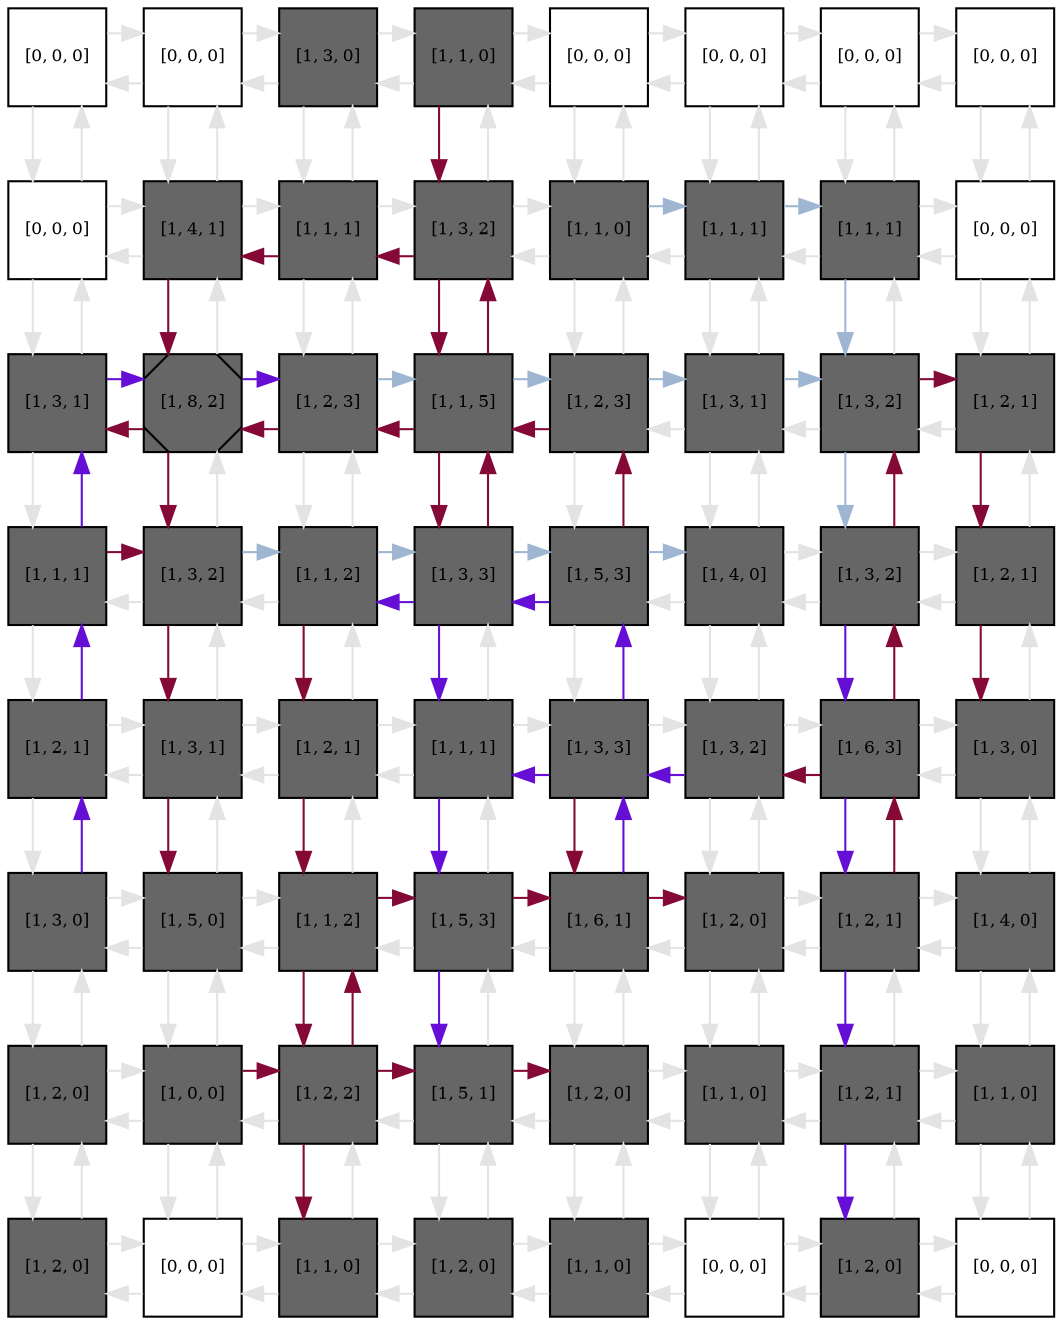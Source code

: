 digraph layout  {
rankdir=TB;
splines=ortho;
node [fixedsize=false, style=filled, width="0.6"];
edge [constraint=false];
0 [fillcolor="#FFFFFF", fontsize=8, label="[0, 0, 0]", shape=square, tooltip="name: None,\nin_degree: 2,\nout_degree: 2"];
1 [fillcolor="#FFFFFF", fontsize=8, label="[0, 0, 0]", shape=square, tooltip="name: None,\nin_degree: 3,\nout_degree: 3"];
2 [fillcolor="#666666", fontsize=8, label="[1, 3, 0]", shape=square, tooltip="name:  Th1II_TRetortaeformis ,\nin_degree: 3,\nout_degree: 3"];
3 [fillcolor="#666666", fontsize=8, label="[1, 1, 0]", shape=square, tooltip="name:  Th1I_TRetortaeformis ,\nin_degree: 3,\nout_degree: 3"];
4 [fillcolor="#FFFFFF", fontsize=8, label="[0, 0, 0]", shape=square, tooltip="name: None,\nin_degree: 3,\nout_degree: 3"];
5 [fillcolor="#FFFFFF", fontsize=8, label="[0, 0, 0]", shape=square, tooltip="name: None,\nin_degree: 3,\nout_degree: 3"];
6 [fillcolor="#FFFFFF", fontsize=8, label="[0, 0, 0]", shape=square, tooltip="name: None,\nin_degree: 3,\nout_degree: 3"];
7 [fillcolor="#FFFFFF", fontsize=8, label="[0, 0, 0]", shape=square, tooltip="name: None,\nin_degree: 2,\nout_degree: 2"];
8 [fillcolor="#FFFFFF", fontsize=8, label="[0, 0, 0]", shape=square, tooltip="name: None,\nin_degree: 3,\nout_degree: 3"];
9 [fillcolor="#666666", fontsize=8, label="[1, 4, 1]", shape=square, tooltip="name:  IL12II ,\nin_degree: 4,\nout_degree: 4"];
10 [fillcolor="#666666", fontsize=8, label="[1, 1, 1]", shape=square, tooltip="name:  DCII_TRetortaeformis ,\nin_degree: 4,\nout_degree: 4"];
11 [fillcolor="#666666", fontsize=8, label="[1, 3, 2]", shape=square, tooltip="name:  Th1II_Bacterium ,\nin_degree: 4,\nout_degree: 4"];
12 [fillcolor="#666666", fontsize=8, label="[1, 1, 0]", shape=square, tooltip="name:  Th1I_Bacterium ,\nin_degree: 4,\nout_degree: 4"];
13 [fillcolor="#666666", fontsize=8, label="[1, 1, 1]", shape=square, tooltip="name:  TrI_Bacterium ,\nin_degree: 4,\nout_degree: 4"];
14 [fillcolor="#666666", fontsize=8, label="[1, 1, 1]", shape=square, tooltip="name:  TTSSII ,\nin_degree: 4,\nout_degree: 4"];
15 [fillcolor="#FFFFFF", fontsize=8, label="[0, 0, 0]", shape=square, tooltip="name: None,\nin_degree: 3,\nout_degree: 3"];
16 [fillcolor="#666666", fontsize=8, label="[1, 3, 1]", shape=square, tooltip="name:  Th2II_Bacterium ,\nin_degree: 3,\nout_degree: 3"];
17 [fillcolor="#666666", fontsize=8, label="[1, 8, 2]", shape=Msquare, tooltip="name:  IL4II ,\nin_degree: 4,\nout_degree: 4"];
18 [fillcolor="#666666", fontsize=8, label="[1, 2, 3]", shape=square, tooltip="name:  T0 ,\nin_degree: 4,\nout_degree: 4"];
19 [fillcolor="#666666", fontsize=8, label="[1, 1, 5]", shape=square, tooltip="name:  DCII_Bacterium ,\nin_degree: 4,\nout_degree: 4"];
20 [fillcolor="#666666", fontsize=8, label="[1, 2, 3]", shape=square, tooltip="name:  IFNgII ,\nin_degree: 4,\nout_degree: 4"];
21 [fillcolor="#666666", fontsize=8, label="[1, 3, 1]", shape=square, tooltip="name:  TrII ,\nin_degree: 4,\nout_degree: 4"];
22 [fillcolor="#666666", fontsize=8, label="[1, 3, 2]", shape=square, tooltip="name:  IgA_Bacterium ,\nin_degree: 4,\nout_degree: 4"];
23 [fillcolor="#666666", fontsize=8, label="[1, 2, 1]", shape=square, tooltip="name:  BC_Bacterium ,\nin_degree: 3,\nout_degree: 3"];
24 [fillcolor="#666666", fontsize=8, label="[1, 1, 1]", shape=square, tooltip="name:  Th2I_Bacterium ,\nin_degree: 3,\nout_degree: 3"];
25 [fillcolor="#666666", fontsize=8, label="[1, 3, 2]", shape=square, tooltip="name:  Th2II_TRetortaeformis ,\nin_degree: 4,\nout_degree: 4"];
26 [fillcolor="#666666", fontsize=8, label="[1, 1, 2]", shape=square, tooltip="name:  DCI_TRetortaeformis ,\nin_degree: 4,\nout_degree: 4"];
27 [fillcolor="#666666", fontsize=8, label="[1, 3, 3]", shape=square, tooltip="name:  IFNgI ,\nin_degree: 4,\nout_degree: 4"];
28 [fillcolor="#666666", fontsize=8, label="[1, 5, 3]", shape=square, tooltip="name:  IFNg_Bacterium ,\nin_degree: 4,\nout_degree: 4"];
29 [fillcolor="#666666", fontsize=8, label="[1, 4, 0]", shape=square, tooltip="name:  IL10I_Bacterium ,\nin_degree: 4,\nout_degree: 4"];
30 [fillcolor="#666666", fontsize=8, label="[1, 3, 2]", shape=square, tooltip="name:  TTSSI ,\nin_degree: 4,\nout_degree: 4"];
31 [fillcolor="#666666", fontsize=8, label="[1, 2, 1]", shape=square, tooltip="name:  IgG_Bacterium ,\nin_degree: 3,\nout_degree: 3"];
32 [fillcolor="#666666", fontsize=8, label="[1, 2, 1]", shape=square, tooltip="name:  IL5 ,\nin_degree: 3,\nout_degree: 3"];
33 [fillcolor="#666666", fontsize=8, label="[1, 3, 1]", shape=square, tooltip="name:  IgE ,\nin_degree: 4,\nout_degree: 4"];
34 [fillcolor="#666666", fontsize=8, label="[1, 2, 1]", shape=square, tooltip="name:  BC_TRetortaeformis ,\nin_degree: 4,\nout_degree: 4"];
35 [fillcolor="#666666", fontsize=8, label="[1, 1, 1]", shape=square, tooltip="name:  IL4I ,\nin_degree: 4,\nout_degree: 4"];
36 [fillcolor="#666666", fontsize=8, label="[1, 3, 3]", shape=square, tooltip="name:  DCI_Bacterium ,\nin_degree: 4,\nout_degree: 4"];
37 [fillcolor="#666666", fontsize=8, label="[1, 3, 2]", shape=square, tooltip="name:  MPI_Bacterium ,\nin_degree: 4,\nout_degree: 4"];
38 [fillcolor="#666666", fontsize=8, label="[1, 6, 3]", shape=square, tooltip="name:  AP ,\nin_degree: 4,\nout_degree: 4"];
39 [fillcolor="#666666", fontsize=8, label="[1, 3, 0]", shape=square, tooltip="name:  AgAb_Bacterium ,\nin_degree: 3,\nout_degree: 3"];
40 [fillcolor="#666666", fontsize=8, label="[1, 3, 0]", shape=square, tooltip="name:  EL2 ,\nin_degree: 3,\nout_degree: 3"];
41 [fillcolor="#666666", fontsize=8, label="[1, 5, 0]", shape=square, tooltip="name:  IL13 ,\nin_degree: 4,\nout_degree: 4"];
42 [fillcolor="#666666", fontsize=8, label="[1, 1, 2]", shape=square, tooltip="name:  Th2I_TRetortaeformis ,\nin_degree: 4,\nout_degree: 4"];
43 [fillcolor="#666666", fontsize=8, label="[1, 5, 3]", shape=square, tooltip="name:  NE_TRetortaeformis ,\nin_degree: 4,\nout_degree: 4"];
44 [fillcolor="#666666", fontsize=8, label="[1, 6, 1]", shape=square, tooltip="name:  PIC ,\nin_degree: 4,\nout_degree: 4"];
45 [fillcolor="#666666", fontsize=8, label="[1, 2, 0]", shape=square, tooltip="name:  IL10I ,\nin_degree: 4,\nout_degree: 4"];
46 [fillcolor="#666666", fontsize=8, label="[1, 2, 1]", shape=square, tooltip="name:  Bb ,\nin_degree: 4,\nout_degree: 4"];
47 [fillcolor="#666666", fontsize=8, label="[1, 4, 0]", shape=square, tooltip="name:  Cb ,\nin_degree: 3,\nout_degree: 3"];
48 [fillcolor="#666666", fontsize=8, label="[1, 2, 0]", shape=square, tooltip="name:  EL ,\nin_degree: 3,\nout_degree: 3"];
49 [fillcolor="#666666", fontsize=8, label="[1, 0, 0]", shape=square, tooltip="name:  IS ,\nin_degree: 4,\nout_degree: 4"];
50 [fillcolor="#666666", fontsize=8, label="[1, 2, 2]", shape=square, tooltip="name:  IgA_TRetortaeformis ,\nin_degree: 4,\nout_degree: 4"];
51 [fillcolor="#666666", fontsize=8, label="[1, 5, 1]", shape=square, tooltip="name:  AD ,\nin_degree: 4,\nout_degree: 4"];
52 [fillcolor="#666666", fontsize=8, label="[1, 2, 0]", shape=square, tooltip="name:  EC_TRetortaeformis ,\nin_degree: 4,\nout_degree: 4"];
53 [fillcolor="#666666", fontsize=8, label="[1, 1, 0]", shape=square, tooltip="name:  EC_Bacterium ,\nin_degree: 4,\nout_degree: 4"];
54 [fillcolor="#666666", fontsize=8, label="[1, 2, 1]", shape=square, tooltip="name:  PH ,\nin_degree: 4,\nout_degree: 4"];
55 [fillcolor="#666666", fontsize=8, label="[1, 1, 0]", shape=square, tooltip="name:  Oag ,\nin_degree: 3,\nout_degree: 3"];
56 [fillcolor="#666666", fontsize=8, label="[1, 2, 0]", shape=square, tooltip="name:  TEL ,\nin_degree: 2,\nout_degree: 2"];
57 [fillcolor="#FFFFFF", fontsize=8, label="[0, 0, 0]", shape=square, tooltip="name: None,\nin_degree: 3,\nout_degree: 3"];
58 [fillcolor="#666666", fontsize=8, label="[1, 1, 0]", shape=square, tooltip="name:  IgG ,\nin_degree: 3,\nout_degree: 3"];
59 [fillcolor="#666666", fontsize=8, label="[1, 2, 0]", shape=square, tooltip="name:  TNE ,\nin_degree: 3,\nout_degree: 3"];
60 [fillcolor="#666666", fontsize=8, label="[1, 1, 0]", shape=square, tooltip="name:  NE_Bacterium ,\nin_degree: 3,\nout_degree: 3"];
61 [fillcolor="#FFFFFF", fontsize=8, label="[0, 0, 0]", shape=square, tooltip="name: None,\nin_degree: 3,\nout_degree: 3"];
62 [fillcolor="#666666", fontsize=8, label="[1, 2, 0]", shape=square, tooltip="name:  DP ,\nin_degree: 3,\nout_degree: 3"];
63 [fillcolor="#FFFFFF", fontsize=8, label="[0, 0, 0]", shape=square, tooltip="name: None,\nin_degree: 2,\nout_degree: 2"];
0 -> 1  [color=grey89, style="penwidth(0.1)", tooltip=" ", weight=1];
0 -> 8  [color=grey89, style="penwidth(0.1)", tooltip=" ", weight=1];
1 -> 0  [color=grey89, style="penwidth(0.1)", tooltip=" ", weight=1];
1 -> 2  [color=grey89, style="penwidth(0.1)", tooltip=" ", weight=1];
1 -> 9  [color=grey89, style="penwidth(0.1)", tooltip=" ", weight=1];
2 -> 1  [color=grey89, style="penwidth(0.1)", tooltip=" ", weight=1];
2 -> 3  [color=grey89, style="penwidth(0.1)", tooltip=" ", weight=1];
2 -> 10  [color=grey89, style="penwidth(0.1)", tooltip=" ", weight=1];
3 -> 2  [color=grey89, style="penwidth(0.1)", tooltip=" ", weight=1];
3 -> 4  [color=grey89, style="penwidth(0.1)", tooltip=" ", weight=1];
3 -> 11  [color="#850937", style="penwidth(0.1)", tooltip="3( Th1I_TRetortaeformis ) to 27( IFNgI )", weight=1];
4 -> 3  [color=grey89, style="penwidth(0.1)", tooltip=" ", weight=1];
4 -> 5  [color=grey89, style="penwidth(0.1)", tooltip=" ", weight=1];
4 -> 12  [color=grey89, style="penwidth(0.1)", tooltip=" ", weight=1];
5 -> 4  [color=grey89, style="penwidth(0.1)", tooltip=" ", weight=1];
5 -> 6  [color=grey89, style="penwidth(0.1)", tooltip=" ", weight=1];
5 -> 13  [color=grey89, style="penwidth(0.1)", tooltip=" ", weight=1];
6 -> 5  [color=grey89, style="penwidth(0.1)", tooltip=" ", weight=1];
6 -> 7  [color=grey89, style="penwidth(0.1)", tooltip=" ", weight=1];
6 -> 14  [color=grey89, style="penwidth(0.1)", tooltip=" ", weight=1];
7 -> 6  [color=grey89, style="penwidth(0.1)", tooltip=" ", weight=1];
7 -> 15  [color=grey89, style="penwidth(0.1)", tooltip=" ", weight=1];
8 -> 0  [color=grey89, style="penwidth(0.1)", tooltip=" ", weight=1];
8 -> 9  [color=grey89, style="penwidth(0.1)", tooltip=" ", weight=1];
8 -> 16  [color=grey89, style="penwidth(0.1)", tooltip=" ", weight=1];
9 -> 1  [color=grey89, style="penwidth(0.1)", tooltip=" ", weight=1];
9 -> 8  [color=grey89, style="penwidth(0.1)", tooltip=" ", weight=1];
9 -> 10  [color=grey89, style="penwidth(0.1)", tooltip=" ", weight=1];
9 -> 17  [color="#850937", style="penwidth(0.1)", tooltip="10( DCII_TRetortaeformis ) to 25( Th2II_TRetortaeformis )", weight=1];
10 -> 2  [color=grey89, style="penwidth(0.1)", tooltip=" ", weight=1];
10 -> 9  [color="#850937", style="penwidth(0.1)", tooltip="19( DCII_Bacterium ) to 9( IL12II )", weight=1];
10 -> 11  [color=grey89, style="penwidth(0.1)", tooltip=" ", weight=1];
10 -> 18  [color=grey89, style="penwidth(0.1)", tooltip=" ", weight=1];
11 -> 3  [color=grey89, style="penwidth(0.1)", tooltip=" ", weight=1];
11 -> 10  [color="#850937", style="penwidth(0.1)", tooltip="19( DCII_Bacterium ) to 9( IL12II )", weight=1];
11 -> 12  [color=grey89, style="penwidth(0.1)", tooltip=" ", weight=1];
11 -> 19  [color="#850937", style="penwidth(0.1)", tooltip="3( Th1I_TRetortaeformis ) to 27( IFNgI )", weight=1];
12 -> 4  [color=grey89, style="penwidth(0.1)", tooltip=" ", weight=1];
12 -> 11  [color=grey89, style="penwidth(0.1)", tooltip=" ", weight=1];
12 -> 13  [color="#9EB6D1", style="penwidth(0.1)", tooltip="12( Th1I_Bacterium ) to 38( AP )", weight=1];
12 -> 20  [color=grey89, style="penwidth(0.1)", tooltip=" ", weight=1];
13 -> 5  [color=grey89, style="penwidth(0.1)", tooltip=" ", weight=1];
13 -> 12  [color=grey89, style="penwidth(0.1)", tooltip=" ", weight=1];
13 -> 14  [color="#9EB6D1", style="penwidth(0.1)", tooltip="12( Th1I_Bacterium ) to 38( AP )", weight=1];
13 -> 21  [color=grey89, style="penwidth(0.1)", tooltip=" ", weight=1];
14 -> 6  [color=grey89, style="penwidth(0.1)", tooltip=" ", weight=1];
14 -> 13  [color=grey89, style="penwidth(0.1)", tooltip=" ", weight=1];
14 -> 15  [color=grey89, style="penwidth(0.1)", tooltip=" ", weight=1];
14 -> 22  [color="#9EB6D1", style="penwidth(0.1)", tooltip="12( Th1I_Bacterium ) to 38( AP )", weight=1];
15 -> 7  [color=grey89, style="penwidth(0.1)", tooltip=" ", weight=1];
15 -> 14  [color=grey89, style="penwidth(0.1)", tooltip=" ", weight=1];
15 -> 23  [color=grey89, style="penwidth(0.1)", tooltip=" ", weight=1];
16 -> 8  [color=grey89, style="penwidth(0.1)", tooltip=" ", weight=1];
16 -> 17  [color="#650ED5", style="penwidth(0.1)", tooltip="40( EL2 ) to 17( IL4II )", weight=1];
16 -> 24  [color=grey89, style="penwidth(0.1)", tooltip=" ", weight=1];
17 -> 9  [color=grey89, style="penwidth(0.1)", tooltip=" ", weight=1];
17 -> 16  [color="#850937", style="penwidth(0.1)", tooltip="19( DCII_Bacterium ) to 16( Th2II_Bacterium )", weight=1];
17 -> 18  [color="#650ED5", style="penwidth(0.1)", tooltip="17( IL4II ) to 35( IL4I )", weight=1];
17 -> 25  [color="#850937", style="penwidth(0.1)", tooltip="10( DCII_TRetortaeformis ) to 25( Th2II_TRetortaeformis )", weight=1];
18 -> 10  [color=grey89, style="penwidth(0.1)", tooltip=" ", weight=1];
18 -> 17  [color="#850937", style="penwidth(0.1)", tooltip="27( IFNgI ) to 17( IL4II )", weight=1];
18 -> 19  [color="#9EB6D1", style="penwidth(0.1)", tooltip="18( T0 ) to 23( BC_Bacterium )", weight=1];
18 -> 26  [color=grey89, style="penwidth(0.1)", tooltip=" ", weight=1];
19 -> 11  [color="#850937", style="penwidth(0.1)", tooltip="19( DCII_Bacterium ) to 9( IL12II )", weight=1];
19 -> 18  [color="#850937", style="penwidth(0.1)", tooltip="27( IFNgI ) to 17( IL4II )", weight=1];
19 -> 20  [color="#9EB6D1", style="penwidth(0.1)", tooltip="18( T0 ) to 23( BC_Bacterium )", weight=1];
19 -> 27  [color="#850937", style="penwidth(0.1)", tooltip="3( Th1I_TRetortaeformis ) to 27( IFNgI )", weight=1];
20 -> 12  [color=grey89, style="penwidth(0.1)", tooltip=" ", weight=1];
20 -> 19  [color="#850937", style="penwidth(0.1)", tooltip="36( DCI_Bacterium ) to 19( DCII_Bacterium )", weight=1];
20 -> 21  [color="#9EB6D1", style="penwidth(0.1)", tooltip="18( T0 ) to 23( BC_Bacterium )", weight=1];
20 -> 28  [color=grey89, style="penwidth(0.1)", tooltip=" ", weight=1];
21 -> 13  [color=grey89, style="penwidth(0.1)", tooltip=" ", weight=1];
21 -> 20  [color=grey89, style="penwidth(0.1)", tooltip=" ", weight=1];
21 -> 22  [color="#9EB6D1", style="penwidth(0.1)", tooltip="18( T0 ) to 23( BC_Bacterium )", weight=1];
21 -> 29  [color=grey89, style="penwidth(0.1)", tooltip=" ", weight=1];
22 -> 14  [color=grey89, style="penwidth(0.1)", tooltip=" ", weight=1];
22 -> 21  [color=grey89, style="penwidth(0.1)", tooltip=" ", weight=1];
22 -> 23  [color="#850937", style="penwidth(0.1)", tooltip="22( IgA_Bacterium ) to 39( AgAb_Bacterium )", weight=1];
22 -> 30  [color="#9EB6D1", style="penwidth(0.1)", tooltip="12( Th1I_Bacterium ) to 38( AP )", weight=1];
23 -> 15  [color=grey89, style="penwidth(0.1)", tooltip=" ", weight=1];
23 -> 22  [color=grey89, style="penwidth(0.1)", tooltip=" ", weight=1];
23 -> 31  [color="#850937", style="penwidth(0.1)", tooltip="22( IgA_Bacterium ) to 39( AgAb_Bacterium )", weight=1];
24 -> 16  [color="#650ED5", style="penwidth(0.1)", tooltip="40( EL2 ) to 17( IL4II )", weight=1];
24 -> 25  [color="#850937", style="penwidth(0.1)", tooltip="24( Th2I_Bacterium ) to 41( IL13 )", weight=1];
24 -> 32  [color=grey89, style="penwidth(0.1)", tooltip=" ", weight=1];
25 -> 17  [color=grey89, style="penwidth(0.1)", tooltip=" ", weight=1];
25 -> 24  [color=grey89, style="penwidth(0.1)", tooltip=" ", weight=1];
25 -> 26  [color="#9EB6D1", style="penwidth(0.1)", tooltip="24( Th2I_Bacterium ) to 29( IL10I_Bacterium )", weight=1];
25 -> 33  [color="#850937", style="penwidth(0.1)", tooltip="24( Th2I_Bacterium ) to 41( IL13 )", weight=1];
26 -> 18  [color=grey89, style="penwidth(0.1)", tooltip=" ", weight=1];
26 -> 25  [color=grey89, style="penwidth(0.1)", tooltip=" ", weight=1];
26 -> 27  [color="#9EB6D1", style="penwidth(0.1)", tooltip="24( Th2I_Bacterium ) to 29( IL10I_Bacterium )", weight=1];
26 -> 34  [color="#850937", style="penwidth(0.1)", tooltip="25( Th2II_TRetortaeformis ) to 42( Th2I_TRetortaeformis )", weight=1];
27 -> 19  [color="#850937", style="penwidth(0.1)", tooltip="27( IFNgI ) to 17( IL4II )", weight=1];
27 -> 26  [color="#650ED5", style="penwidth(0.1)", tooltip="44( PIC ) to 26( DCI_TRetortaeformis )", weight=1];
27 -> 28  [color="#9EB6D1", style="penwidth(0.1)", tooltip="24( Th2I_Bacterium ) to 29( IL10I_Bacterium )", weight=1];
27 -> 35  [color="#650ED5", style="penwidth(0.1)", tooltip="17( IL4II ) to 35( IL4I )", weight=1];
28 -> 20  [color="#850937", style="penwidth(0.1)", tooltip="36( DCI_Bacterium ) to 19( DCII_Bacterium )", weight=1];
28 -> 27  [color="#650ED5", style="penwidth(0.1)", tooltip="44( PIC ) to 26( DCI_TRetortaeformis )", weight=1];
28 -> 29  [color="#9EB6D1", style="penwidth(0.1)", tooltip="24( Th2I_Bacterium ) to 29( IL10I_Bacterium )", weight=1];
28 -> 36  [color=grey89, style="penwidth(0.1)", tooltip=" ", weight=1];
29 -> 21  [color=grey89, style="penwidth(0.1)", tooltip=" ", weight=1];
29 -> 28  [color=grey89, style="penwidth(0.1)", tooltip=" ", weight=1];
29 -> 30  [color=grey89, style="penwidth(0.1)", tooltip=" ", weight=1];
29 -> 37  [color=grey89, style="penwidth(0.1)", tooltip=" ", weight=1];
30 -> 22  [color="#850937", style="penwidth(0.1)", tooltip="46( Bb ) to 22( IgA_Bacterium )", weight=1];
30 -> 29  [color=grey89, style="penwidth(0.1)", tooltip=" ", weight=1];
30 -> 31  [color=grey89, style="penwidth(0.1)", tooltip=" ", weight=1];
30 -> 38  [color="#650ED5", style="penwidth(0.1)", tooltip="30( TTSSI ) to 62( DP )", weight=1];
31 -> 23  [color=grey89, style="penwidth(0.1)", tooltip=" ", weight=1];
31 -> 30  [color=grey89, style="penwidth(0.1)", tooltip=" ", weight=1];
31 -> 39  [color="#850937", style="penwidth(0.1)", tooltip="22( IgA_Bacterium ) to 39( AgAb_Bacterium )", weight=1];
32 -> 24  [color="#650ED5", style="penwidth(0.1)", tooltip="40( EL2 ) to 17( IL4II )", weight=1];
32 -> 33  [color=grey89, style="penwidth(0.1)", tooltip=" ", weight=1];
32 -> 40  [color=grey89, style="penwidth(0.1)", tooltip=" ", weight=1];
33 -> 25  [color=grey89, style="penwidth(0.1)", tooltip=" ", weight=1];
33 -> 32  [color=grey89, style="penwidth(0.1)", tooltip=" ", weight=1];
33 -> 34  [color=grey89, style="penwidth(0.1)", tooltip=" ", weight=1];
33 -> 41  [color="#850937", style="penwidth(0.1)", tooltip="24( Th2I_Bacterium ) to 41( IL13 )", weight=1];
34 -> 26  [color=grey89, style="penwidth(0.1)", tooltip=" ", weight=1];
34 -> 33  [color=grey89, style="penwidth(0.1)", tooltip=" ", weight=1];
34 -> 35  [color=grey89, style="penwidth(0.1)", tooltip=" ", weight=1];
34 -> 42  [color="#850937", style="penwidth(0.1)", tooltip="25( Th2II_TRetortaeformis ) to 42( Th2I_TRetortaeformis )", weight=1];
35 -> 27  [color=grey89, style="penwidth(0.1)", tooltip=" ", weight=1];
35 -> 34  [color=grey89, style="penwidth(0.1)", tooltip=" ", weight=1];
35 -> 36  [color=grey89, style="penwidth(0.1)", tooltip=" ", weight=1];
35 -> 43  [color="#650ED5", style="penwidth(0.1)", tooltip="37( MPI_Bacterium ) to 51( AD )", weight=1];
36 -> 28  [color="#650ED5", style="penwidth(0.1)", tooltip="44( PIC ) to 26( DCI_TRetortaeformis )", weight=1];
36 -> 35  [color="#650ED5", style="penwidth(0.1)", tooltip="37( MPI_Bacterium ) to 51( AD )", weight=1];
36 -> 37  [color=grey89, style="penwidth(0.1)", tooltip=" ", weight=1];
36 -> 44  [color="#850937", style="penwidth(0.1)", tooltip="38( AP ) to 44( PIC )", weight=1];
37 -> 29  [color=grey89, style="penwidth(0.1)", tooltip=" ", weight=1];
37 -> 36  [color="#650ED5", style="penwidth(0.1)", tooltip="37( MPI_Bacterium ) to 51( AD )", weight=1];
37 -> 38  [color=grey89, style="penwidth(0.1)", tooltip=" ", weight=1];
37 -> 45  [color=grey89, style="penwidth(0.1)", tooltip=" ", weight=1];
38 -> 30  [color="#850937", style="penwidth(0.1)", tooltip="46( Bb ) to 22( IgA_Bacterium )", weight=1];
38 -> 37  [color="#850937", style="penwidth(0.1)", tooltip="38( AP ) to 44( PIC )", weight=1];
38 -> 39  [color=grey89, style="penwidth(0.1)", tooltip=" ", weight=1];
38 -> 46  [color="#650ED5", style="penwidth(0.1)", tooltip="30( TTSSI ) to 62( DP )", weight=1];
39 -> 31  [color=grey89, style="penwidth(0.1)", tooltip=" ", weight=1];
39 -> 38  [color=grey89, style="penwidth(0.1)", tooltip=" ", weight=1];
39 -> 47  [color=grey89, style="penwidth(0.1)", tooltip=" ", weight=1];
40 -> 32  [color="#650ED5", style="penwidth(0.1)", tooltip="40( EL2 ) to 17( IL4II )", weight=1];
40 -> 41  [color=grey89, style="penwidth(0.1)", tooltip=" ", weight=1];
40 -> 48  [color=grey89, style="penwidth(0.1)", tooltip=" ", weight=1];
41 -> 33  [color=grey89, style="penwidth(0.1)", tooltip=" ", weight=1];
41 -> 40  [color=grey89, style="penwidth(0.1)", tooltip=" ", weight=1];
41 -> 42  [color=grey89, style="penwidth(0.1)", tooltip=" ", weight=1];
41 -> 49  [color=grey89, style="penwidth(0.1)", tooltip=" ", weight=1];
42 -> 34  [color=grey89, style="penwidth(0.1)", tooltip=" ", weight=1];
42 -> 41  [color=grey89, style="penwidth(0.1)", tooltip=" ", weight=1];
42 -> 43  [color="#850937", style="penwidth(0.1)", tooltip="42( Th2I_TRetortaeformis ) to 45( IL10I )", weight=1];
42 -> 50  [color="#850937", style="penwidth(0.1)", tooltip="34( BC_TRetortaeformis ) to 58( IgG )", weight=1];
43 -> 35  [color=grey89, style="penwidth(0.1)", tooltip=" ", weight=1];
43 -> 42  [color=grey89, style="penwidth(0.1)", tooltip=" ", weight=1];
43 -> 44  [color="#850937", style="penwidth(0.1)", tooltip="42( Th2I_TRetortaeformis ) to 45( IL10I )", weight=1];
43 -> 51  [color="#650ED5", style="penwidth(0.1)", tooltip="37( MPI_Bacterium ) to 51( AD )", weight=1];
44 -> 36  [color="#650ED5", style="penwidth(0.1)", tooltip="44( PIC ) to 26( DCI_TRetortaeformis )", weight=1];
44 -> 43  [color=grey89, style="penwidth(0.1)", tooltip=" ", weight=1];
44 -> 45  [color="#850937", style="penwidth(0.1)", tooltip="42( Th2I_TRetortaeformis ) to 45( IL10I )", weight=1];
44 -> 52  [color=grey89, style="penwidth(0.1)", tooltip=" ", weight=1];
45 -> 37  [color=grey89, style="penwidth(0.1)", tooltip=" ", weight=1];
45 -> 44  [color=grey89, style="penwidth(0.1)", tooltip=" ", weight=1];
45 -> 46  [color=grey89, style="penwidth(0.1)", tooltip=" ", weight=1];
45 -> 53  [color=grey89, style="penwidth(0.1)", tooltip=" ", weight=1];
46 -> 38  [color="#850937", style="penwidth(0.1)", tooltip="46( Bb ) to 22( IgA_Bacterium )", weight=1];
46 -> 45  [color=grey89, style="penwidth(0.1)", tooltip=" ", weight=1];
46 -> 47  [color=grey89, style="penwidth(0.1)", tooltip=" ", weight=1];
46 -> 54  [color="#650ED5", style="penwidth(0.1)", tooltip="30( TTSSI ) to 62( DP )", weight=1];
47 -> 39  [color=grey89, style="penwidth(0.1)", tooltip=" ", weight=1];
47 -> 46  [color=grey89, style="penwidth(0.1)", tooltip=" ", weight=1];
47 -> 55  [color=grey89, style="penwidth(0.1)", tooltip=" ", weight=1];
48 -> 40  [color=grey89, style="penwidth(0.1)", tooltip=" ", weight=1];
48 -> 49  [color=grey89, style="penwidth(0.1)", tooltip=" ", weight=1];
48 -> 56  [color=grey89, style="penwidth(0.1)", tooltip=" ", weight=1];
49 -> 41  [color=grey89, style="penwidth(0.1)", tooltip=" ", weight=1];
49 -> 48  [color=grey89, style="penwidth(0.1)", tooltip=" ", weight=1];
49 -> 50  [color="#850937", style="penwidth(0.1)", tooltip="49( IS ) to 52( EC_TRetortaeformis )", weight=1];
49 -> 57  [color=grey89, style="penwidth(0.1)", tooltip=" ", weight=1];
50 -> 42  [color="#850937", style="penwidth(0.1)", tooltip="50( IgA_TRetortaeformis ) to 44( PIC )", weight=1];
50 -> 49  [color=grey89, style="penwidth(0.1)", tooltip=" ", weight=1];
50 -> 51  [color="#850937", style="penwidth(0.1)", tooltip="49( IS ) to 52( EC_TRetortaeformis )", weight=1];
50 -> 58  [color="#850937", style="penwidth(0.1)", tooltip="34( BC_TRetortaeformis ) to 58( IgG )", weight=1];
51 -> 43  [color=grey89, style="penwidth(0.1)", tooltip=" ", weight=1];
51 -> 50  [color=grey89, style="penwidth(0.1)", tooltip=" ", weight=1];
51 -> 52  [color="#850937", style="penwidth(0.1)", tooltip="49( IS ) to 52( EC_TRetortaeformis )", weight=1];
51 -> 59  [color=grey89, style="penwidth(0.1)", tooltip=" ", weight=1];
52 -> 44  [color=grey89, style="penwidth(0.1)", tooltip=" ", weight=1];
52 -> 51  [color=grey89, style="penwidth(0.1)", tooltip=" ", weight=1];
52 -> 53  [color=grey89, style="penwidth(0.1)", tooltip=" ", weight=1];
52 -> 60  [color=grey89, style="penwidth(0.1)", tooltip=" ", weight=1];
53 -> 45  [color=grey89, style="penwidth(0.1)", tooltip=" ", weight=1];
53 -> 52  [color=grey89, style="penwidth(0.1)", tooltip=" ", weight=1];
53 -> 54  [color=grey89, style="penwidth(0.1)", tooltip=" ", weight=1];
53 -> 61  [color=grey89, style="penwidth(0.1)", tooltip=" ", weight=1];
54 -> 46  [color=grey89, style="penwidth(0.1)", tooltip=" ", weight=1];
54 -> 53  [color=grey89, style="penwidth(0.1)", tooltip=" ", weight=1];
54 -> 55  [color=grey89, style="penwidth(0.1)", tooltip=" ", weight=1];
54 -> 62  [color="#650ED5", style="penwidth(0.1)", tooltip="30( TTSSI ) to 62( DP )", weight=1];
55 -> 47  [color=grey89, style="penwidth(0.1)", tooltip=" ", weight=1];
55 -> 54  [color=grey89, style="penwidth(0.1)", tooltip=" ", weight=1];
55 -> 63  [color=grey89, style="penwidth(0.1)", tooltip=" ", weight=1];
56 -> 48  [color=grey89, style="penwidth(0.1)", tooltip=" ", weight=1];
56 -> 57  [color=grey89, style="penwidth(0.1)", tooltip=" ", weight=1];
57 -> 49  [color=grey89, style="penwidth(0.1)", tooltip=" ", weight=1];
57 -> 56  [color=grey89, style="penwidth(0.1)", tooltip=" ", weight=1];
57 -> 58  [color=grey89, style="penwidth(0.1)", tooltip=" ", weight=1];
58 -> 50  [color=grey89, style="penwidth(0.1)", tooltip=" ", weight=1];
58 -> 57  [color=grey89, style="penwidth(0.1)", tooltip=" ", weight=1];
58 -> 59  [color=grey89, style="penwidth(0.1)", tooltip=" ", weight=1];
59 -> 51  [color=grey89, style="penwidth(0.1)", tooltip=" ", weight=1];
59 -> 58  [color=grey89, style="penwidth(0.1)", tooltip=" ", weight=1];
59 -> 60  [color=grey89, style="penwidth(0.1)", tooltip=" ", weight=1];
60 -> 52  [color=grey89, style="penwidth(0.1)", tooltip=" ", weight=1];
60 -> 59  [color=grey89, style="penwidth(0.1)", tooltip=" ", weight=1];
60 -> 61  [color=grey89, style="penwidth(0.1)", tooltip=" ", weight=1];
61 -> 53  [color=grey89, style="penwidth(0.1)", tooltip=" ", weight=1];
61 -> 60  [color=grey89, style="penwidth(0.1)", tooltip=" ", weight=1];
61 -> 62  [color=grey89, style="penwidth(0.1)", tooltip=" ", weight=1];
62 -> 54  [color=grey89, style="penwidth(0.1)", tooltip=" ", weight=1];
62 -> 61  [color=grey89, style="penwidth(0.1)", tooltip=" ", weight=1];
62 -> 63  [color=grey89, style="penwidth(0.1)", tooltip=" ", weight=1];
63 -> 55  [color=grey89, style="penwidth(0.1)", tooltip=" ", weight=1];
63 -> 62  [color=grey89, style="penwidth(0.1)", tooltip=" ", weight=1];
edge [constraint=true, style=invis];

0 -> 8 -> 16 -> 24 -> 32 -> 40 -> 48 -> 56;
1 -> 9 -> 17 -> 25 -> 33 -> 41 -> 49 -> 57;
2 -> 10 -> 18 -> 26 -> 34 -> 42 -> 50 -> 58;
3 -> 11 -> 19 -> 27 -> 35 -> 43 -> 51 -> 59;
4 -> 12 -> 20 -> 28 -> 36 -> 44 -> 52 -> 60;
5 -> 13 -> 21 -> 29 -> 37 -> 45 -> 53 -> 61;
6 -> 14 -> 22 -> 30 -> 38 -> 46 -> 54 -> 62;
7 -> 15 -> 23 -> 31 -> 39 -> 47 -> 55 -> 63;
rank = same {0 -> 1 -> 2 -> 3 -> 4 -> 5 -> 6 -> 7};
rank = same {8 -> 9 -> 10 -> 11 -> 12 -> 13 -> 14 -> 15};
rank = same {16 -> 17 -> 18 -> 19 -> 20 -> 21 -> 22 -> 23};
rank = same {24 -> 25 -> 26 -> 27 -> 28 -> 29 -> 30 -> 31};
rank = same {32 -> 33 -> 34 -> 35 -> 36 -> 37 -> 38 -> 39};
rank = same {40 -> 41 -> 42 -> 43 -> 44 -> 45 -> 46 -> 47};
rank = same {48 -> 49 -> 50 -> 51 -> 52 -> 53 -> 54 -> 55};
rank = same {56 -> 57 -> 58 -> 59 -> 60 -> 61 -> 62 -> 63};
}
